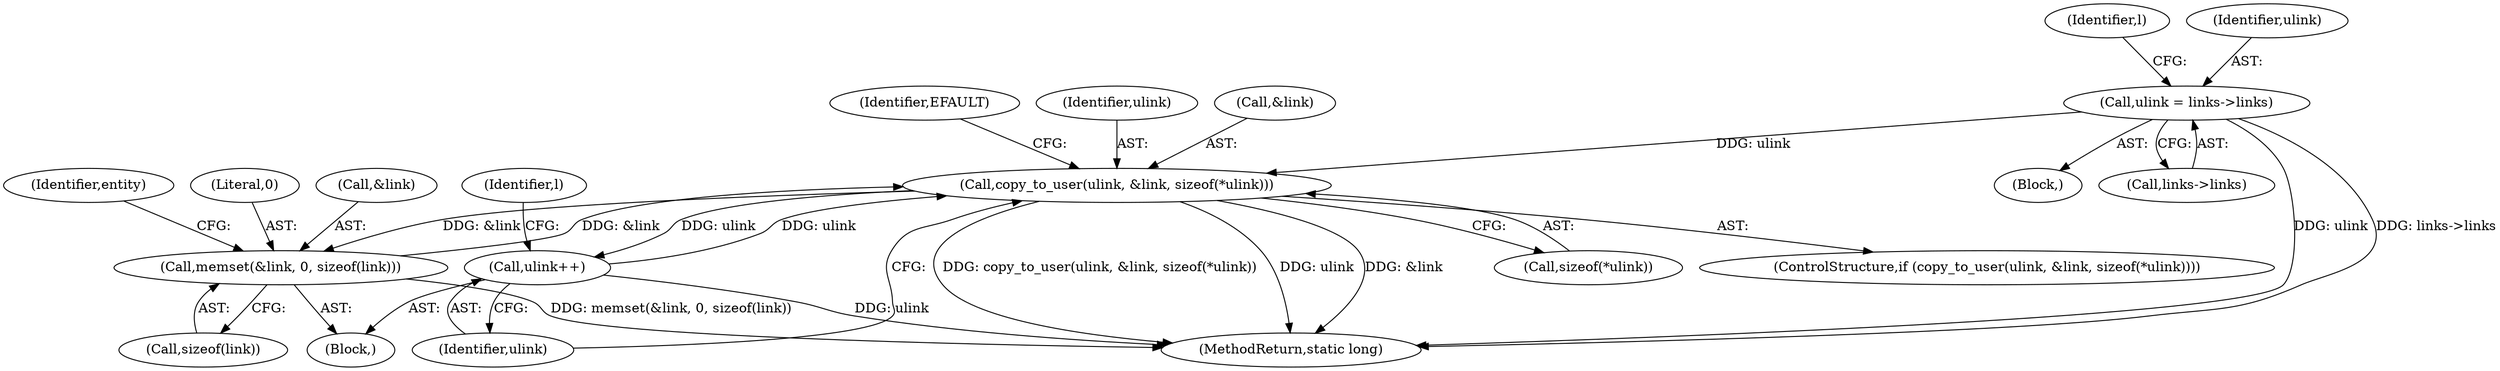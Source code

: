 digraph "0_linux_c88e739b1fad662240e99ecbd0bdaac871717987@pointer" {
"1000181" [label="(Call,ulink = links->links)"];
"1000250" [label="(Call,copy_to_user(ulink, &link, sizeof(*ulink)))"];
"1000208" [label="(Call,memset(&link, 0, sizeof(link)))"];
"1000260" [label="(Call,ulink++)"];
"1000193" [label="(Block,)"];
"1000218" [label="(Identifier,entity)"];
"1000183" [label="(Call,links->links)"];
"1000264" [label="(MethodReturn,static long)"];
"1000211" [label="(Literal,0)"];
"1000251" [label="(Identifier,ulink)"];
"1000254" [label="(Call,sizeof(*ulink))"];
"1000208" [label="(Call,memset(&link, 0, sizeof(link)))"];
"1000212" [label="(Call,sizeof(link))"];
"1000260" [label="(Call,ulink++)"];
"1000252" [label="(Call,&link)"];
"1000181" [label="(Call,ulink = links->links)"];
"1000209" [label="(Call,&link)"];
"1000187" [label="(Identifier,l)"];
"1000192" [label="(Identifier,l)"];
"1000259" [label="(Identifier,EFAULT)"];
"1000177" [label="(Block,)"];
"1000261" [label="(Identifier,ulink)"];
"1000250" [label="(Call,copy_to_user(ulink, &link, sizeof(*ulink)))"];
"1000182" [label="(Identifier,ulink)"];
"1000249" [label="(ControlStructure,if (copy_to_user(ulink, &link, sizeof(*ulink))))"];
"1000181" -> "1000177"  [label="AST: "];
"1000181" -> "1000183"  [label="CFG: "];
"1000182" -> "1000181"  [label="AST: "];
"1000183" -> "1000181"  [label="AST: "];
"1000187" -> "1000181"  [label="CFG: "];
"1000181" -> "1000264"  [label="DDG: ulink"];
"1000181" -> "1000264"  [label="DDG: links->links"];
"1000181" -> "1000250"  [label="DDG: ulink"];
"1000250" -> "1000249"  [label="AST: "];
"1000250" -> "1000254"  [label="CFG: "];
"1000251" -> "1000250"  [label="AST: "];
"1000252" -> "1000250"  [label="AST: "];
"1000254" -> "1000250"  [label="AST: "];
"1000259" -> "1000250"  [label="CFG: "];
"1000261" -> "1000250"  [label="CFG: "];
"1000250" -> "1000264"  [label="DDG: ulink"];
"1000250" -> "1000264"  [label="DDG: &link"];
"1000250" -> "1000264"  [label="DDG: copy_to_user(ulink, &link, sizeof(*ulink))"];
"1000250" -> "1000208"  [label="DDG: &link"];
"1000260" -> "1000250"  [label="DDG: ulink"];
"1000208" -> "1000250"  [label="DDG: &link"];
"1000250" -> "1000260"  [label="DDG: ulink"];
"1000208" -> "1000193"  [label="AST: "];
"1000208" -> "1000212"  [label="CFG: "];
"1000209" -> "1000208"  [label="AST: "];
"1000211" -> "1000208"  [label="AST: "];
"1000212" -> "1000208"  [label="AST: "];
"1000218" -> "1000208"  [label="CFG: "];
"1000208" -> "1000264"  [label="DDG: memset(&link, 0, sizeof(link))"];
"1000260" -> "1000193"  [label="AST: "];
"1000260" -> "1000261"  [label="CFG: "];
"1000261" -> "1000260"  [label="AST: "];
"1000192" -> "1000260"  [label="CFG: "];
"1000260" -> "1000264"  [label="DDG: ulink"];
}
